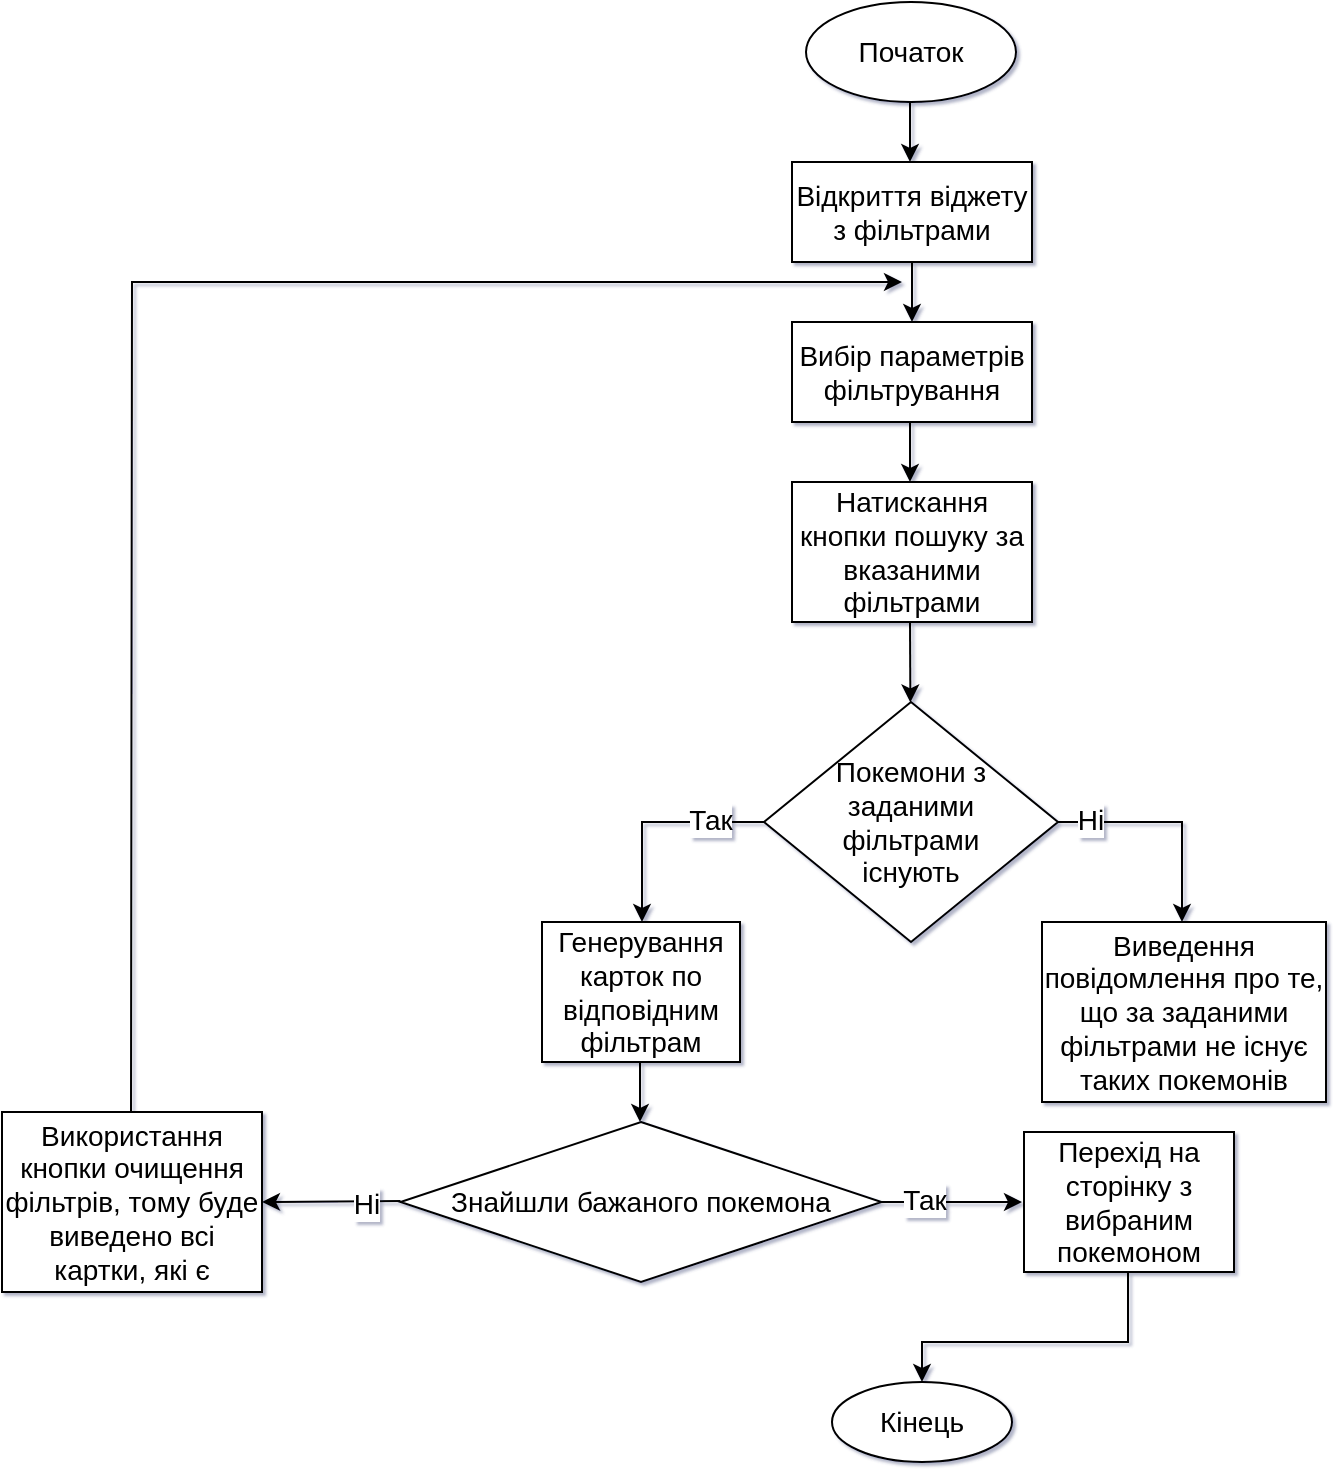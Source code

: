 <mxfile version="16.5.4" type="device"><diagram id="W5kOYyN-niwBOJ0LYeTv" name="Page-1"><mxGraphModel dx="1038" dy="547" grid="1" gridSize="10" guides="1" tooltips="1" connect="1" arrows="1" fold="1" page="1" pageScale="1" pageWidth="1169" pageHeight="1654" math="0" shadow="1"><root><mxCell id="0"/><mxCell id="1" parent="0"/><mxCell id="jEbCO0iWQ3n8K0EAq8d--1" value="&lt;font style=&quot;font-size: 14px&quot;&gt;Початок&lt;/font&gt;" style="ellipse;whiteSpace=wrap;html=1;" vertex="1" parent="1"><mxGeometry x="532" y="10" width="105" height="50" as="geometry"/></mxCell><mxCell id="jEbCO0iWQ3n8K0EAq8d--2" value="" style="endArrow=classic;html=1;rounded=0;fontSize=14;" edge="1" parent="1"><mxGeometry width="50" height="50" relative="1" as="geometry"><mxPoint x="584" y="60" as="sourcePoint"/><mxPoint x="584" y="90" as="targetPoint"/></mxGeometry></mxCell><mxCell id="jEbCO0iWQ3n8K0EAq8d--5" value="" style="edgeStyle=orthogonalEdgeStyle;rounded=0;orthogonalLoop=1;jettySize=auto;html=1;fontSize=14;" edge="1" parent="1" source="jEbCO0iWQ3n8K0EAq8d--3" target="jEbCO0iWQ3n8K0EAq8d--4"><mxGeometry relative="1" as="geometry"/></mxCell><mxCell id="jEbCO0iWQ3n8K0EAq8d--3" value="Відкриття віджету з фільтрами" style="rounded=0;whiteSpace=wrap;html=1;fontSize=14;" vertex="1" parent="1"><mxGeometry x="525" y="90" width="120" height="50" as="geometry"/></mxCell><mxCell id="jEbCO0iWQ3n8K0EAq8d--4" value="Вибір параметрів фільтрування" style="whiteSpace=wrap;html=1;fontSize=14;rounded=0;" vertex="1" parent="1"><mxGeometry x="525" y="170" width="120" height="50" as="geometry"/></mxCell><mxCell id="jEbCO0iWQ3n8K0EAq8d--6" value="" style="endArrow=classic;html=1;rounded=0;fontSize=14;" edge="1" parent="1"><mxGeometry width="50" height="50" relative="1" as="geometry"><mxPoint x="584" y="220" as="sourcePoint"/><mxPoint x="584" y="250" as="targetPoint"/></mxGeometry></mxCell><mxCell id="jEbCO0iWQ3n8K0EAq8d--7" value="Натискання кнопки пошуку за вказаними фільтрами" style="rounded=0;whiteSpace=wrap;html=1;fontSize=14;" vertex="1" parent="1"><mxGeometry x="525" y="250" width="120" height="70" as="geometry"/></mxCell><mxCell id="jEbCO0iWQ3n8K0EAq8d--8" value="" style="endArrow=classic;html=1;rounded=0;fontSize=14;" edge="1" parent="1" target="jEbCO0iWQ3n8K0EAq8d--9"><mxGeometry width="50" height="50" relative="1" as="geometry"><mxPoint x="584" y="320" as="sourcePoint"/><mxPoint x="584" y="360" as="targetPoint"/></mxGeometry></mxCell><mxCell id="jEbCO0iWQ3n8K0EAq8d--9" value="Покемони з&lt;br&gt;заданими &lt;br&gt;фільтрами &lt;br&gt;існують" style="rhombus;whiteSpace=wrap;html=1;fontSize=14;" vertex="1" parent="1"><mxGeometry x="511" y="360" width="147" height="120" as="geometry"/></mxCell><mxCell id="jEbCO0iWQ3n8K0EAq8d--10" value="" style="endArrow=classic;html=1;rounded=0;fontSize=14;" edge="1" parent="1"><mxGeometry width="50" height="50" relative="1" as="geometry"><mxPoint x="511" y="420" as="sourcePoint"/><mxPoint x="450" y="470" as="targetPoint"/><Array as="points"><mxPoint x="450" y="420"/></Array></mxGeometry></mxCell><mxCell id="jEbCO0iWQ3n8K0EAq8d--11" value="Так" style="edgeLabel;html=1;align=center;verticalAlign=middle;resizable=0;points=[];fontSize=14;" vertex="1" connectable="0" parent="jEbCO0iWQ3n8K0EAq8d--10"><mxGeometry x="-0.512" y="-1" relative="1" as="geometry"><mxPoint as="offset"/></mxGeometry></mxCell><mxCell id="jEbCO0iWQ3n8K0EAq8d--12" value="" style="endArrow=classic;html=1;rounded=0;fontSize=14;exitX=1;exitY=0.5;exitDx=0;exitDy=0;" edge="1" parent="1" source="jEbCO0iWQ3n8K0EAq8d--9"><mxGeometry width="50" height="50" relative="1" as="geometry"><mxPoint x="580" y="430" as="sourcePoint"/><mxPoint x="720" y="470" as="targetPoint"/><Array as="points"><mxPoint x="720" y="420"/></Array></mxGeometry></mxCell><mxCell id="jEbCO0iWQ3n8K0EAq8d--13" value="Ні" style="edgeLabel;html=1;align=center;verticalAlign=middle;resizable=0;points=[];fontSize=14;" vertex="1" connectable="0" parent="jEbCO0iWQ3n8K0EAq8d--12"><mxGeometry x="-0.718" y="1" relative="1" as="geometry"><mxPoint as="offset"/></mxGeometry></mxCell><mxCell id="jEbCO0iWQ3n8K0EAq8d--14" value="Виведення повідомлення про те, що за заданими фільтрами не існує таких покемонів" style="rounded=0;whiteSpace=wrap;html=1;fontSize=14;" vertex="1" parent="1"><mxGeometry x="650" y="470" width="142" height="90" as="geometry"/></mxCell><mxCell id="jEbCO0iWQ3n8K0EAq8d--15" value="Генерування карток по відповідним фільтрам" style="rounded=0;whiteSpace=wrap;html=1;fontSize=14;" vertex="1" parent="1"><mxGeometry x="400" y="470" width="99" height="70" as="geometry"/></mxCell><mxCell id="jEbCO0iWQ3n8K0EAq8d--17" value="" style="endArrow=classic;html=1;rounded=0;fontSize=14;" edge="1" parent="1"><mxGeometry width="50" height="50" relative="1" as="geometry"><mxPoint x="449" y="540" as="sourcePoint"/><mxPoint x="449" y="570" as="targetPoint"/></mxGeometry></mxCell><mxCell id="jEbCO0iWQ3n8K0EAq8d--18" value="Знайшли бажаного покемона" style="rhombus;whiteSpace=wrap;html=1;fontSize=14;" vertex="1" parent="1"><mxGeometry x="329.25" y="570" width="240.5" height="80" as="geometry"/></mxCell><mxCell id="jEbCO0iWQ3n8K0EAq8d--19" value="" style="endArrow=classic;html=1;rounded=0;fontSize=14;" edge="1" parent="1"><mxGeometry width="50" height="50" relative="1" as="geometry"><mxPoint x="569.75" y="610" as="sourcePoint"/><mxPoint x="640" y="610" as="targetPoint"/></mxGeometry></mxCell><mxCell id="jEbCO0iWQ3n8K0EAq8d--20" value="Так" style="edgeLabel;html=1;align=center;verticalAlign=middle;resizable=0;points=[];fontSize=14;" vertex="1" connectable="0" parent="jEbCO0iWQ3n8K0EAq8d--19"><mxGeometry x="-0.401" y="1" relative="1" as="geometry"><mxPoint as="offset"/></mxGeometry></mxCell><mxCell id="jEbCO0iWQ3n8K0EAq8d--21" value="Перехід на сторінку з вибраним покемоном" style="rounded=0;whiteSpace=wrap;html=1;fontSize=14;" vertex="1" parent="1"><mxGeometry x="641" y="575" width="105" height="70" as="geometry"/></mxCell><mxCell id="jEbCO0iWQ3n8K0EAq8d--22" value="" style="endArrow=classic;html=1;rounded=0;fontSize=14;" edge="1" parent="1"><mxGeometry width="50" height="50" relative="1" as="geometry"><mxPoint x="693" y="645" as="sourcePoint"/><mxPoint x="590" y="700" as="targetPoint"/><Array as="points"><mxPoint x="693" y="680"/><mxPoint x="590" y="680"/></Array></mxGeometry></mxCell><mxCell id="jEbCO0iWQ3n8K0EAq8d--23" value="Кінець" style="ellipse;whiteSpace=wrap;html=1;fontSize=14;" vertex="1" parent="1"><mxGeometry x="545" y="700" width="90" height="40" as="geometry"/></mxCell><mxCell id="jEbCO0iWQ3n8K0EAq8d--24" value="" style="endArrow=classic;html=1;rounded=0;fontSize=14;" edge="1" parent="1"><mxGeometry width="50" height="50" relative="1" as="geometry"><mxPoint x="329.25" y="609.5" as="sourcePoint"/><mxPoint x="260" y="610" as="targetPoint"/></mxGeometry></mxCell><mxCell id="jEbCO0iWQ3n8K0EAq8d--25" value="Ні" style="edgeLabel;html=1;align=center;verticalAlign=middle;resizable=0;points=[];fontSize=14;" vertex="1" connectable="0" parent="jEbCO0iWQ3n8K0EAq8d--24"><mxGeometry x="-0.39" y="-2" relative="1" as="geometry"><mxPoint x="4" y="3" as="offset"/></mxGeometry></mxCell><mxCell id="jEbCO0iWQ3n8K0EAq8d--26" value="Використання кнопки очищення фільтрів, тому буде виведено всі картки, які є" style="rounded=0;whiteSpace=wrap;html=1;fontSize=14;" vertex="1" parent="1"><mxGeometry x="130" y="565" width="130" height="90" as="geometry"/></mxCell><mxCell id="jEbCO0iWQ3n8K0EAq8d--27" value="" style="endArrow=classic;html=1;rounded=0;fontSize=14;" edge="1" parent="1"><mxGeometry width="50" height="50" relative="1" as="geometry"><mxPoint x="194.5" y="565" as="sourcePoint"/><mxPoint x="580" y="150" as="targetPoint"/><Array as="points"><mxPoint x="195" y="150"/></Array></mxGeometry></mxCell></root></mxGraphModel></diagram></mxfile>